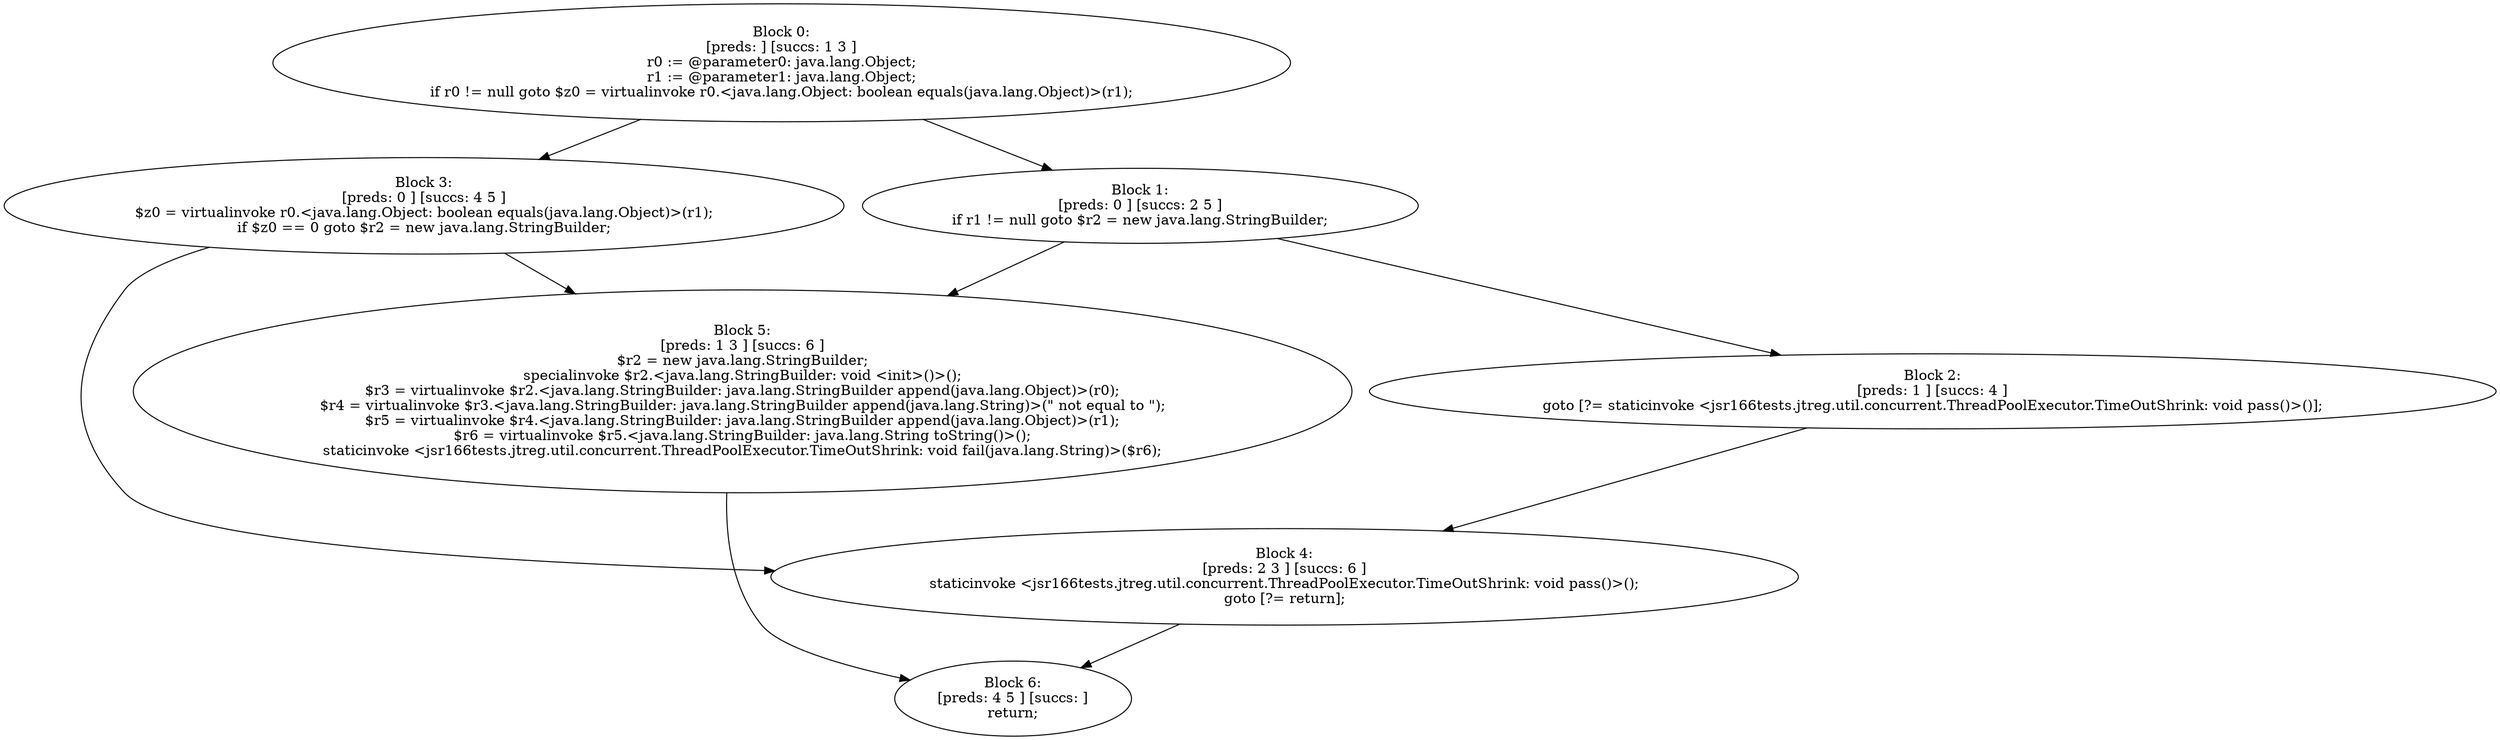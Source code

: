 digraph "unitGraph" {
    "Block 0:
[preds: ] [succs: 1 3 ]
r0 := @parameter0: java.lang.Object;
r1 := @parameter1: java.lang.Object;
if r0 != null goto $z0 = virtualinvoke r0.<java.lang.Object: boolean equals(java.lang.Object)>(r1);
"
    "Block 1:
[preds: 0 ] [succs: 2 5 ]
if r1 != null goto $r2 = new java.lang.StringBuilder;
"
    "Block 2:
[preds: 1 ] [succs: 4 ]
goto [?= staticinvoke <jsr166tests.jtreg.util.concurrent.ThreadPoolExecutor.TimeOutShrink: void pass()>()];
"
    "Block 3:
[preds: 0 ] [succs: 4 5 ]
$z0 = virtualinvoke r0.<java.lang.Object: boolean equals(java.lang.Object)>(r1);
if $z0 == 0 goto $r2 = new java.lang.StringBuilder;
"
    "Block 4:
[preds: 2 3 ] [succs: 6 ]
staticinvoke <jsr166tests.jtreg.util.concurrent.ThreadPoolExecutor.TimeOutShrink: void pass()>();
goto [?= return];
"
    "Block 5:
[preds: 1 3 ] [succs: 6 ]
$r2 = new java.lang.StringBuilder;
specialinvoke $r2.<java.lang.StringBuilder: void <init>()>();
$r3 = virtualinvoke $r2.<java.lang.StringBuilder: java.lang.StringBuilder append(java.lang.Object)>(r0);
$r4 = virtualinvoke $r3.<java.lang.StringBuilder: java.lang.StringBuilder append(java.lang.String)>(\" not equal to \");
$r5 = virtualinvoke $r4.<java.lang.StringBuilder: java.lang.StringBuilder append(java.lang.Object)>(r1);
$r6 = virtualinvoke $r5.<java.lang.StringBuilder: java.lang.String toString()>();
staticinvoke <jsr166tests.jtreg.util.concurrent.ThreadPoolExecutor.TimeOutShrink: void fail(java.lang.String)>($r6);
"
    "Block 6:
[preds: 4 5 ] [succs: ]
return;
"
    "Block 0:
[preds: ] [succs: 1 3 ]
r0 := @parameter0: java.lang.Object;
r1 := @parameter1: java.lang.Object;
if r0 != null goto $z0 = virtualinvoke r0.<java.lang.Object: boolean equals(java.lang.Object)>(r1);
"->"Block 1:
[preds: 0 ] [succs: 2 5 ]
if r1 != null goto $r2 = new java.lang.StringBuilder;
";
    "Block 0:
[preds: ] [succs: 1 3 ]
r0 := @parameter0: java.lang.Object;
r1 := @parameter1: java.lang.Object;
if r0 != null goto $z0 = virtualinvoke r0.<java.lang.Object: boolean equals(java.lang.Object)>(r1);
"->"Block 3:
[preds: 0 ] [succs: 4 5 ]
$z0 = virtualinvoke r0.<java.lang.Object: boolean equals(java.lang.Object)>(r1);
if $z0 == 0 goto $r2 = new java.lang.StringBuilder;
";
    "Block 1:
[preds: 0 ] [succs: 2 5 ]
if r1 != null goto $r2 = new java.lang.StringBuilder;
"->"Block 2:
[preds: 1 ] [succs: 4 ]
goto [?= staticinvoke <jsr166tests.jtreg.util.concurrent.ThreadPoolExecutor.TimeOutShrink: void pass()>()];
";
    "Block 1:
[preds: 0 ] [succs: 2 5 ]
if r1 != null goto $r2 = new java.lang.StringBuilder;
"->"Block 5:
[preds: 1 3 ] [succs: 6 ]
$r2 = new java.lang.StringBuilder;
specialinvoke $r2.<java.lang.StringBuilder: void <init>()>();
$r3 = virtualinvoke $r2.<java.lang.StringBuilder: java.lang.StringBuilder append(java.lang.Object)>(r0);
$r4 = virtualinvoke $r3.<java.lang.StringBuilder: java.lang.StringBuilder append(java.lang.String)>(\" not equal to \");
$r5 = virtualinvoke $r4.<java.lang.StringBuilder: java.lang.StringBuilder append(java.lang.Object)>(r1);
$r6 = virtualinvoke $r5.<java.lang.StringBuilder: java.lang.String toString()>();
staticinvoke <jsr166tests.jtreg.util.concurrent.ThreadPoolExecutor.TimeOutShrink: void fail(java.lang.String)>($r6);
";
    "Block 2:
[preds: 1 ] [succs: 4 ]
goto [?= staticinvoke <jsr166tests.jtreg.util.concurrent.ThreadPoolExecutor.TimeOutShrink: void pass()>()];
"->"Block 4:
[preds: 2 3 ] [succs: 6 ]
staticinvoke <jsr166tests.jtreg.util.concurrent.ThreadPoolExecutor.TimeOutShrink: void pass()>();
goto [?= return];
";
    "Block 3:
[preds: 0 ] [succs: 4 5 ]
$z0 = virtualinvoke r0.<java.lang.Object: boolean equals(java.lang.Object)>(r1);
if $z0 == 0 goto $r2 = new java.lang.StringBuilder;
"->"Block 4:
[preds: 2 3 ] [succs: 6 ]
staticinvoke <jsr166tests.jtreg.util.concurrent.ThreadPoolExecutor.TimeOutShrink: void pass()>();
goto [?= return];
";
    "Block 3:
[preds: 0 ] [succs: 4 5 ]
$z0 = virtualinvoke r0.<java.lang.Object: boolean equals(java.lang.Object)>(r1);
if $z0 == 0 goto $r2 = new java.lang.StringBuilder;
"->"Block 5:
[preds: 1 3 ] [succs: 6 ]
$r2 = new java.lang.StringBuilder;
specialinvoke $r2.<java.lang.StringBuilder: void <init>()>();
$r3 = virtualinvoke $r2.<java.lang.StringBuilder: java.lang.StringBuilder append(java.lang.Object)>(r0);
$r4 = virtualinvoke $r3.<java.lang.StringBuilder: java.lang.StringBuilder append(java.lang.String)>(\" not equal to \");
$r5 = virtualinvoke $r4.<java.lang.StringBuilder: java.lang.StringBuilder append(java.lang.Object)>(r1);
$r6 = virtualinvoke $r5.<java.lang.StringBuilder: java.lang.String toString()>();
staticinvoke <jsr166tests.jtreg.util.concurrent.ThreadPoolExecutor.TimeOutShrink: void fail(java.lang.String)>($r6);
";
    "Block 4:
[preds: 2 3 ] [succs: 6 ]
staticinvoke <jsr166tests.jtreg.util.concurrent.ThreadPoolExecutor.TimeOutShrink: void pass()>();
goto [?= return];
"->"Block 6:
[preds: 4 5 ] [succs: ]
return;
";
    "Block 5:
[preds: 1 3 ] [succs: 6 ]
$r2 = new java.lang.StringBuilder;
specialinvoke $r2.<java.lang.StringBuilder: void <init>()>();
$r3 = virtualinvoke $r2.<java.lang.StringBuilder: java.lang.StringBuilder append(java.lang.Object)>(r0);
$r4 = virtualinvoke $r3.<java.lang.StringBuilder: java.lang.StringBuilder append(java.lang.String)>(\" not equal to \");
$r5 = virtualinvoke $r4.<java.lang.StringBuilder: java.lang.StringBuilder append(java.lang.Object)>(r1);
$r6 = virtualinvoke $r5.<java.lang.StringBuilder: java.lang.String toString()>();
staticinvoke <jsr166tests.jtreg.util.concurrent.ThreadPoolExecutor.TimeOutShrink: void fail(java.lang.String)>($r6);
"->"Block 6:
[preds: 4 5 ] [succs: ]
return;
";
}
